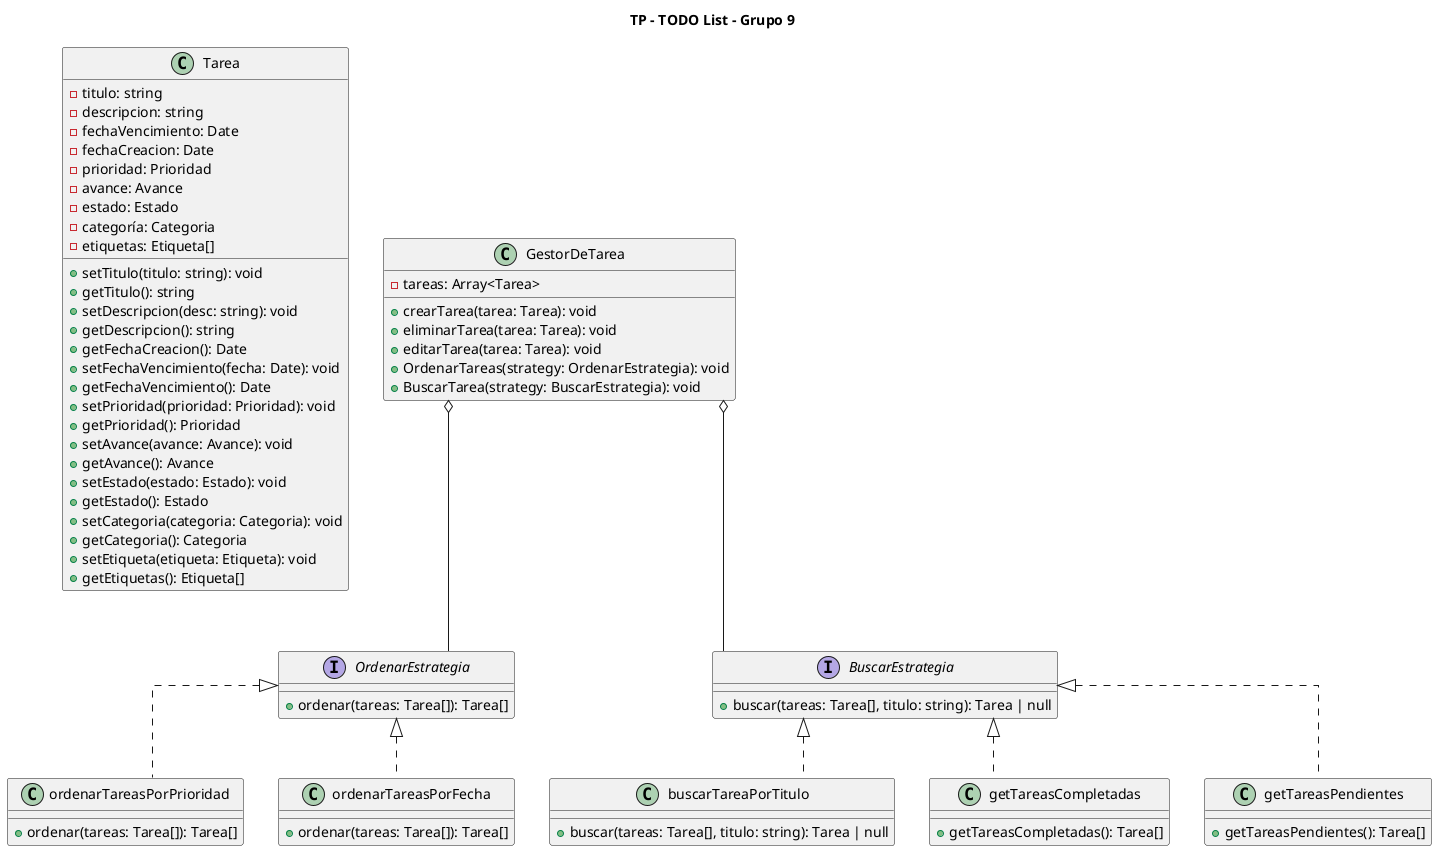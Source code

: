 @startuml ToDoList

title TP - TODO List - Grupo 9
skinparam lineType ortho


class Tarea{
    - titulo: string
    - descripcion: string
    - fechaVencimiento: Date
    - fechaCreacion: Date
    - prioridad: Prioridad
    - avance: Avance
    - estado: Estado
    - categoría: Categoria
    - etiquetas: Etiqueta[]
    
    + setTitulo(titulo: string): void
    + getTitulo(): string
    + setDescripcion(desc: string): void
    + getDescripcion(): string
    + getFechaCreacion(): Date
    + setFechaVencimiento(fecha: Date): void
    + getFechaVencimiento(): Date
    + setPrioridad(prioridad: Prioridad): void
    + getPrioridad(): Prioridad
    + setAvance(avance: Avance): void
    + getAvance(): Avance
    + setEstado(estado: Estado): void
    + getEstado(): Estado
    + setCategoria(categoria: Categoria): void
    + getCategoria(): Categoria
    + setEtiqueta(etiqueta: Etiqueta): void
    + getEtiquetas(): Etiqueta[]
}


class GestorDeTarea{
    - tareas: Array<Tarea>
    + crearTarea(tarea: Tarea): void
    + eliminarTarea(tarea: Tarea): void
    + editarTarea(tarea: Tarea): void
    + OrdenarTareas(strategy: OrdenarEstrategia): void
    + BuscarTarea(strategy: BuscarEstrategia): void

}

interface OrdenarEstrategia{
    + ordenar(tareas: Tarea[]): Tarea[]
}

interface BuscarEstrategia{
    + buscar(tareas: Tarea[], titulo: string): Tarea | null
}

class ordenarTareasPorPrioridad{
    + ordenar(tareas: Tarea[]): Tarea[]
}
class ordenarTareasPorFecha{
    + ordenar(tareas: Tarea[]): Tarea[]
}
class buscarTareaPorTitulo{
    + buscar(tareas: Tarea[], titulo: string): Tarea | null
}
class getTareasCompletadas{
    + getTareasCompletadas(): Tarea[]
}
class getTareasPendientes{
    + getTareasPendientes(): Tarea[]
}

GestorDeTarea o-down- OrdenarEstrategia
GestorDeTarea o-down- BuscarEstrategia
OrdenarEstrategia <|.down. ordenarTareasPorPrioridad
OrdenarEstrategia <|.down. ordenarTareasPorFecha
BuscarEstrategia <|.down. buscarTareaPorTitulo
BuscarEstrategia <|.down. getTareasCompletadas
BuscarEstrategia <|.down. getTareasPendientes
@enduml